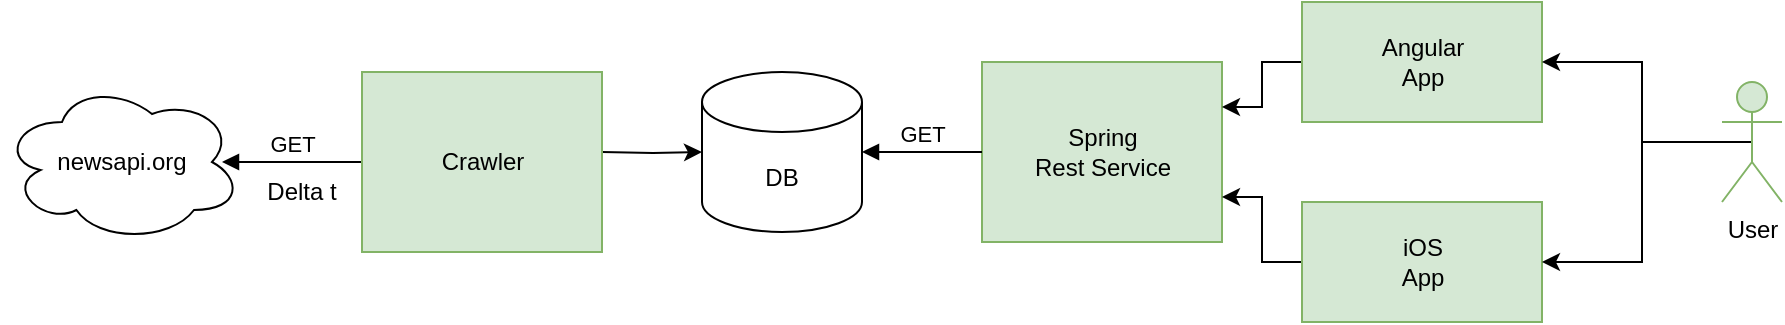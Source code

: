 <mxfile version="18.0.0" type="device"><diagram id="n2xyGe1vbO-4Kcn0PAUf" name="Page-1"><mxGraphModel dx="933" dy="982" grid="1" gridSize="10" guides="1" tooltips="1" connect="1" arrows="1" fold="1" page="1" pageScale="1" pageWidth="827" pageHeight="1169" math="0" shadow="0"><root><mxCell id="0"/><mxCell id="1" parent="0"/><mxCell id="1UaT95Xc0lAspEuR4t9Q-1" value="DB" style="shape=cylinder3;whiteSpace=wrap;html=1;boundedLbl=1;backgroundOutline=1;size=15;" parent="1" vertex="1"><mxGeometry x="370" y="475" width="80" height="80" as="geometry"/></mxCell><mxCell id="1UaT95Xc0lAspEuR4t9Q-10" style="edgeStyle=orthogonalEdgeStyle;rounded=0;orthogonalLoop=1;jettySize=auto;html=1;entryX=0;entryY=0.5;entryDx=0;entryDy=0;entryPerimeter=0;" parent="1" target="1UaT95Xc0lAspEuR4t9Q-1" edge="1"><mxGeometry relative="1" as="geometry"><mxPoint x="320" y="515" as="sourcePoint"/></mxGeometry></mxCell><mxCell id="1UaT95Xc0lAspEuR4t9Q-5" value="GET" style="html=1;verticalAlign=bottom;endArrow=block;rounded=0;" parent="1" edge="1"><mxGeometry width="80" relative="1" as="geometry"><mxPoint x="200" y="520" as="sourcePoint"/><mxPoint x="130" y="520" as="targetPoint"/></mxGeometry></mxCell><mxCell id="1UaT95Xc0lAspEuR4t9Q-6" value="Delta t" style="text;html=1;strokeColor=none;fillColor=none;align=center;verticalAlign=middle;whiteSpace=wrap;rounded=0;" parent="1" vertex="1"><mxGeometry x="140" y="520" width="60" height="30" as="geometry"/></mxCell><mxCell id="1UaT95Xc0lAspEuR4t9Q-8" value="newsapi.org" style="ellipse;shape=cloud;whiteSpace=wrap;html=1;" parent="1" vertex="1"><mxGeometry x="20" y="480" width="120" height="80" as="geometry"/></mxCell><mxCell id="1UaT95Xc0lAspEuR4t9Q-14" value="Spring&lt;br&gt;Rest Service" style="html=1;fillColor=#d5e8d4;strokeColor=#82b366;" parent="1" vertex="1"><mxGeometry x="510" y="470" width="120" height="90" as="geometry"/></mxCell><mxCell id="1UaT95Xc0lAspEuR4t9Q-22" style="edgeStyle=orthogonalEdgeStyle;rounded=0;orthogonalLoop=1;jettySize=auto;html=1;exitX=0;exitY=0.5;exitDx=0;exitDy=0;entryX=1;entryY=0.25;entryDx=0;entryDy=0;" parent="1" source="1UaT95Xc0lAspEuR4t9Q-15" target="1UaT95Xc0lAspEuR4t9Q-14" edge="1"><mxGeometry relative="1" as="geometry"/></mxCell><mxCell id="1UaT95Xc0lAspEuR4t9Q-15" value="Angular&lt;br&gt;App" style="html=1;fillColor=#d5e8d4;strokeColor=#82b366;" parent="1" vertex="1"><mxGeometry x="670" y="440" width="120" height="60" as="geometry"/></mxCell><mxCell id="1UaT95Xc0lAspEuR4t9Q-23" style="edgeStyle=orthogonalEdgeStyle;rounded=0;orthogonalLoop=1;jettySize=auto;html=1;exitX=0;exitY=0.5;exitDx=0;exitDy=0;entryX=1;entryY=0.75;entryDx=0;entryDy=0;" parent="1" source="1UaT95Xc0lAspEuR4t9Q-16" target="1UaT95Xc0lAspEuR4t9Q-14" edge="1"><mxGeometry relative="1" as="geometry"/></mxCell><mxCell id="1UaT95Xc0lAspEuR4t9Q-16" value="iOS&lt;br&gt;App" style="html=1;fillColor=#d5e8d4;strokeColor=#82b366;" parent="1" vertex="1"><mxGeometry x="670" y="540" width="120" height="60" as="geometry"/></mxCell><mxCell id="1UaT95Xc0lAspEuR4t9Q-27" style="edgeStyle=orthogonalEdgeStyle;rounded=0;orthogonalLoop=1;jettySize=auto;html=1;exitX=0.5;exitY=0.5;exitDx=0;exitDy=0;exitPerimeter=0;entryX=1;entryY=0.5;entryDx=0;entryDy=0;" parent="1" source="1UaT95Xc0lAspEuR4t9Q-19" target="1UaT95Xc0lAspEuR4t9Q-15" edge="1"><mxGeometry relative="1" as="geometry"><Array as="points"><mxPoint x="840" y="510"/><mxPoint x="840" y="470"/></Array></mxGeometry></mxCell><mxCell id="1UaT95Xc0lAspEuR4t9Q-19" value="User&lt;br&gt;" style="shape=umlActor;verticalLabelPosition=bottom;verticalAlign=top;html=1;fillColor=#d5e8d4;strokeColor=#82b366;" parent="1" vertex="1"><mxGeometry x="880" y="480" width="30" height="60" as="geometry"/></mxCell><mxCell id="1UaT95Xc0lAspEuR4t9Q-21" value="GET" style="html=1;verticalAlign=bottom;endArrow=block;rounded=0;exitX=0;exitY=0.5;exitDx=0;exitDy=0;entryX=1;entryY=0.5;entryDx=0;entryDy=0;entryPerimeter=0;" parent="1" source="1UaT95Xc0lAspEuR4t9Q-14" target="1UaT95Xc0lAspEuR4t9Q-1" edge="1"><mxGeometry width="80" relative="1" as="geometry"><mxPoint x="450" y="800" as="sourcePoint"/><mxPoint x="530" y="800" as="targetPoint"/></mxGeometry></mxCell><mxCell id="Xou-PYelOFSQwzgA35ug-2" style="edgeStyle=orthogonalEdgeStyle;rounded=0;orthogonalLoop=1;jettySize=auto;html=1;entryX=1;entryY=0.5;entryDx=0;entryDy=0;" edge="1" parent="1" target="1UaT95Xc0lAspEuR4t9Q-16"><mxGeometry relative="1" as="geometry"><mxPoint x="890" y="510" as="sourcePoint"/><mxPoint x="810" y="465" as="targetPoint"/><Array as="points"><mxPoint x="840" y="510"/><mxPoint x="840" y="570"/></Array></mxGeometry></mxCell><mxCell id="Xou-PYelOFSQwzgA35ug-3" value="Crawler" style="html=1;fillColor=#d5e8d4;strokeColor=#82b366;" vertex="1" parent="1"><mxGeometry x="200" y="475" width="120" height="90" as="geometry"/></mxCell></root></mxGraphModel></diagram></mxfile>